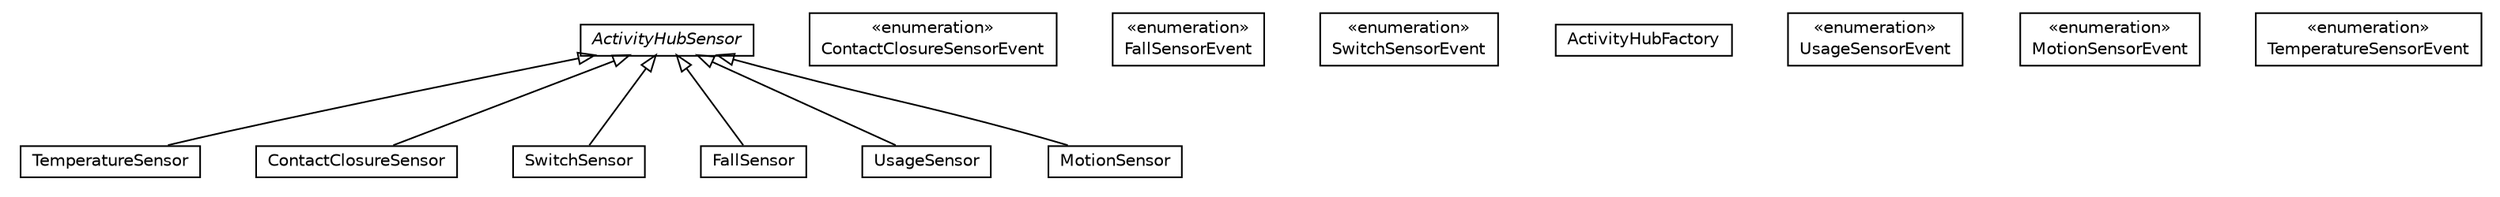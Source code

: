 #!/usr/local/bin/dot
#
# Class diagram 
# Generated by UMLGraph version R5_6-24-gf6e263 (http://www.umlgraph.org/)
#

digraph G {
	edge [fontname="Helvetica",fontsize=10,labelfontname="Helvetica",labelfontsize=10];
	node [fontname="Helvetica",fontsize=10,shape=plaintext];
	nodesep=0.25;
	ranksep=0.5;
	// org.universAAL.lddi.lib.activityhub.devicemodel.TemperatureSensor
	c16655 [label=<<table title="org.universAAL.lddi.lib.activityhub.devicemodel.TemperatureSensor" border="0" cellborder="1" cellspacing="0" cellpadding="2" port="p" href="./TemperatureSensor.html">
		<tr><td><table border="0" cellspacing="0" cellpadding="1">
<tr><td align="center" balign="center"> TemperatureSensor </td></tr>
		</table></td></tr>
		</table>>, URL="./TemperatureSensor.html", fontname="Helvetica", fontcolor="black", fontsize=10.0];
	// org.universAAL.lddi.lib.activityhub.devicemodel.ContactClosureSensorEvent
	c16656 [label=<<table title="org.universAAL.lddi.lib.activityhub.devicemodel.ContactClosureSensorEvent" border="0" cellborder="1" cellspacing="0" cellpadding="2" port="p" href="./ContactClosureSensorEvent.html">
		<tr><td><table border="0" cellspacing="0" cellpadding="1">
<tr><td align="center" balign="center"> &#171;enumeration&#187; </td></tr>
<tr><td align="center" balign="center"> ContactClosureSensorEvent </td></tr>
		</table></td></tr>
		</table>>, URL="./ContactClosureSensorEvent.html", fontname="Helvetica", fontcolor="black", fontsize=10.0];
	// org.universAAL.lddi.lib.activityhub.devicemodel.ContactClosureSensor
	c16657 [label=<<table title="org.universAAL.lddi.lib.activityhub.devicemodel.ContactClosureSensor" border="0" cellborder="1" cellspacing="0" cellpadding="2" port="p" href="./ContactClosureSensor.html">
		<tr><td><table border="0" cellspacing="0" cellpadding="1">
<tr><td align="center" balign="center"> ContactClosureSensor </td></tr>
		</table></td></tr>
		</table>>, URL="./ContactClosureSensor.html", fontname="Helvetica", fontcolor="black", fontsize=10.0];
	// org.universAAL.lddi.lib.activityhub.devicemodel.SwitchSensor
	c16658 [label=<<table title="org.universAAL.lddi.lib.activityhub.devicemodel.SwitchSensor" border="0" cellborder="1" cellspacing="0" cellpadding="2" port="p" href="./SwitchSensor.html">
		<tr><td><table border="0" cellspacing="0" cellpadding="1">
<tr><td align="center" balign="center"> SwitchSensor </td></tr>
		</table></td></tr>
		</table>>, URL="./SwitchSensor.html", fontname="Helvetica", fontcolor="black", fontsize=10.0];
	// org.universAAL.lddi.lib.activityhub.devicemodel.FallSensor
	c16659 [label=<<table title="org.universAAL.lddi.lib.activityhub.devicemodel.FallSensor" border="0" cellborder="1" cellspacing="0" cellpadding="2" port="p" href="./FallSensor.html">
		<tr><td><table border="0" cellspacing="0" cellpadding="1">
<tr><td align="center" balign="center"> FallSensor </td></tr>
		</table></td></tr>
		</table>>, URL="./FallSensor.html", fontname="Helvetica", fontcolor="black", fontsize=10.0];
	// org.universAAL.lddi.lib.activityhub.devicemodel.FallSensorEvent
	c16660 [label=<<table title="org.universAAL.lddi.lib.activityhub.devicemodel.FallSensorEvent" border="0" cellborder="1" cellspacing="0" cellpadding="2" port="p" href="./FallSensorEvent.html">
		<tr><td><table border="0" cellspacing="0" cellpadding="1">
<tr><td align="center" balign="center"> &#171;enumeration&#187; </td></tr>
<tr><td align="center" balign="center"> FallSensorEvent </td></tr>
		</table></td></tr>
		</table>>, URL="./FallSensorEvent.html", fontname="Helvetica", fontcolor="black", fontsize=10.0];
	// org.universAAL.lddi.lib.activityhub.devicemodel.SwitchSensorEvent
	c16661 [label=<<table title="org.universAAL.lddi.lib.activityhub.devicemodel.SwitchSensorEvent" border="0" cellborder="1" cellspacing="0" cellpadding="2" port="p" href="./SwitchSensorEvent.html">
		<tr><td><table border="0" cellspacing="0" cellpadding="1">
<tr><td align="center" balign="center"> &#171;enumeration&#187; </td></tr>
<tr><td align="center" balign="center"> SwitchSensorEvent </td></tr>
		</table></td></tr>
		</table>>, URL="./SwitchSensorEvent.html", fontname="Helvetica", fontcolor="black", fontsize=10.0];
	// org.universAAL.lddi.lib.activityhub.devicemodel.ActivityHubFactory
	c16662 [label=<<table title="org.universAAL.lddi.lib.activityhub.devicemodel.ActivityHubFactory" border="0" cellborder="1" cellspacing="0" cellpadding="2" port="p" href="./ActivityHubFactory.html">
		<tr><td><table border="0" cellspacing="0" cellpadding="1">
<tr><td align="center" balign="center"> ActivityHubFactory </td></tr>
		</table></td></tr>
		</table>>, URL="./ActivityHubFactory.html", fontname="Helvetica", fontcolor="black", fontsize=10.0];
	// org.universAAL.lddi.lib.activityhub.devicemodel.UsageSensorEvent
	c16663 [label=<<table title="org.universAAL.lddi.lib.activityhub.devicemodel.UsageSensorEvent" border="0" cellborder="1" cellspacing="0" cellpadding="2" port="p" href="./UsageSensorEvent.html">
		<tr><td><table border="0" cellspacing="0" cellpadding="1">
<tr><td align="center" balign="center"> &#171;enumeration&#187; </td></tr>
<tr><td align="center" balign="center"> UsageSensorEvent </td></tr>
		</table></td></tr>
		</table>>, URL="./UsageSensorEvent.html", fontname="Helvetica", fontcolor="black", fontsize=10.0];
	// org.universAAL.lddi.lib.activityhub.devicemodel.UsageSensor
	c16664 [label=<<table title="org.universAAL.lddi.lib.activityhub.devicemodel.UsageSensor" border="0" cellborder="1" cellspacing="0" cellpadding="2" port="p" href="./UsageSensor.html">
		<tr><td><table border="0" cellspacing="0" cellpadding="1">
<tr><td align="center" balign="center"> UsageSensor </td></tr>
		</table></td></tr>
		</table>>, URL="./UsageSensor.html", fontname="Helvetica", fontcolor="black", fontsize=10.0];
	// org.universAAL.lddi.lib.activityhub.devicemodel.MotionSensorEvent
	c16665 [label=<<table title="org.universAAL.lddi.lib.activityhub.devicemodel.MotionSensorEvent" border="0" cellborder="1" cellspacing="0" cellpadding="2" port="p" href="./MotionSensorEvent.html">
		<tr><td><table border="0" cellspacing="0" cellpadding="1">
<tr><td align="center" balign="center"> &#171;enumeration&#187; </td></tr>
<tr><td align="center" balign="center"> MotionSensorEvent </td></tr>
		</table></td></tr>
		</table>>, URL="./MotionSensorEvent.html", fontname="Helvetica", fontcolor="black", fontsize=10.0];
	// org.universAAL.lddi.lib.activityhub.devicemodel.MotionSensor
	c16666 [label=<<table title="org.universAAL.lddi.lib.activityhub.devicemodel.MotionSensor" border="0" cellborder="1" cellspacing="0" cellpadding="2" port="p" href="./MotionSensor.html">
		<tr><td><table border="0" cellspacing="0" cellpadding="1">
<tr><td align="center" balign="center"> MotionSensor </td></tr>
		</table></td></tr>
		</table>>, URL="./MotionSensor.html", fontname="Helvetica", fontcolor="black", fontsize=10.0];
	// org.universAAL.lddi.lib.activityhub.devicemodel.TemperatureSensorEvent
	c16667 [label=<<table title="org.universAAL.lddi.lib.activityhub.devicemodel.TemperatureSensorEvent" border="0" cellborder="1" cellspacing="0" cellpadding="2" port="p" href="./TemperatureSensorEvent.html">
		<tr><td><table border="0" cellspacing="0" cellpadding="1">
<tr><td align="center" balign="center"> &#171;enumeration&#187; </td></tr>
<tr><td align="center" balign="center"> TemperatureSensorEvent </td></tr>
		</table></td></tr>
		</table>>, URL="./TemperatureSensorEvent.html", fontname="Helvetica", fontcolor="black", fontsize=10.0];
	// org.universAAL.lddi.lib.activityhub.devicemodel.ActivityHubSensor
	c16668 [label=<<table title="org.universAAL.lddi.lib.activityhub.devicemodel.ActivityHubSensor" border="0" cellborder="1" cellspacing="0" cellpadding="2" port="p" href="./ActivityHubSensor.html">
		<tr><td><table border="0" cellspacing="0" cellpadding="1">
<tr><td align="center" balign="center"><font face="Helvetica-Oblique"> ActivityHubSensor </font></td></tr>
		</table></td></tr>
		</table>>, URL="./ActivityHubSensor.html", fontname="Helvetica", fontcolor="black", fontsize=10.0];
	//org.universAAL.lddi.lib.activityhub.devicemodel.TemperatureSensor extends org.universAAL.lddi.lib.activityhub.devicemodel.ActivityHubSensor
	c16668:p -> c16655:p [dir=back,arrowtail=empty];
	//org.universAAL.lddi.lib.activityhub.devicemodel.ContactClosureSensor extends org.universAAL.lddi.lib.activityhub.devicemodel.ActivityHubSensor
	c16668:p -> c16657:p [dir=back,arrowtail=empty];
	//org.universAAL.lddi.lib.activityhub.devicemodel.SwitchSensor extends org.universAAL.lddi.lib.activityhub.devicemodel.ActivityHubSensor
	c16668:p -> c16658:p [dir=back,arrowtail=empty];
	//org.universAAL.lddi.lib.activityhub.devicemodel.FallSensor extends org.universAAL.lddi.lib.activityhub.devicemodel.ActivityHubSensor
	c16668:p -> c16659:p [dir=back,arrowtail=empty];
	//org.universAAL.lddi.lib.activityhub.devicemodel.UsageSensor extends org.universAAL.lddi.lib.activityhub.devicemodel.ActivityHubSensor
	c16668:p -> c16664:p [dir=back,arrowtail=empty];
	//org.universAAL.lddi.lib.activityhub.devicemodel.MotionSensor extends org.universAAL.lddi.lib.activityhub.devicemodel.ActivityHubSensor
	c16668:p -> c16666:p [dir=back,arrowtail=empty];
}


